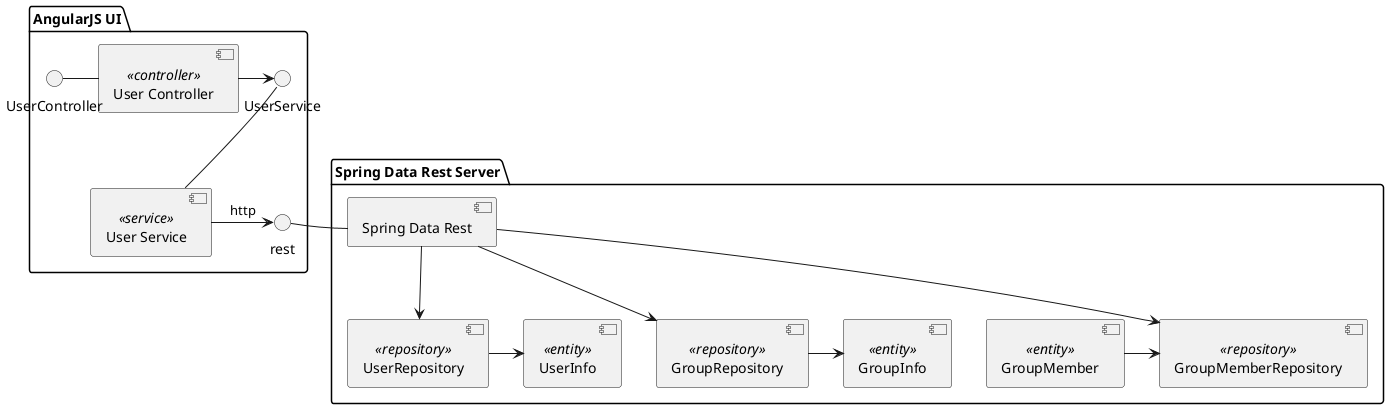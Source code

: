 @startuml

package "AngularJS UI" {
    [User Controller] << controller >>
    [User Service] << service >>
    UserController - [User Controller]
    UserService -down- [User Service]
    [User Controller] -> UserService
    [User Service] -> rest : http
}

package "Spring Data Rest Server" {
    [UserInfo] << entity >>
    [GroupInfo] << entity >>
    [GroupMember] << entity >>
    [UserRepository] << repository >>
    [GroupRepository] << repository >>
    [GroupMemberRepository] << repository >>
    [UserRepository] -> [UserInfo]
    [GroupRepository] -> [GroupInfo]
    [GroupMember] -> [GroupMemberRepository]
    rest - [Spring Data Rest]
    [Spring Data Rest] --> [UserRepository]
    [Spring Data Rest] --> [GroupRepository]
    [Spring Data Rest] --> [GroupMemberRepository]
}

@enduml